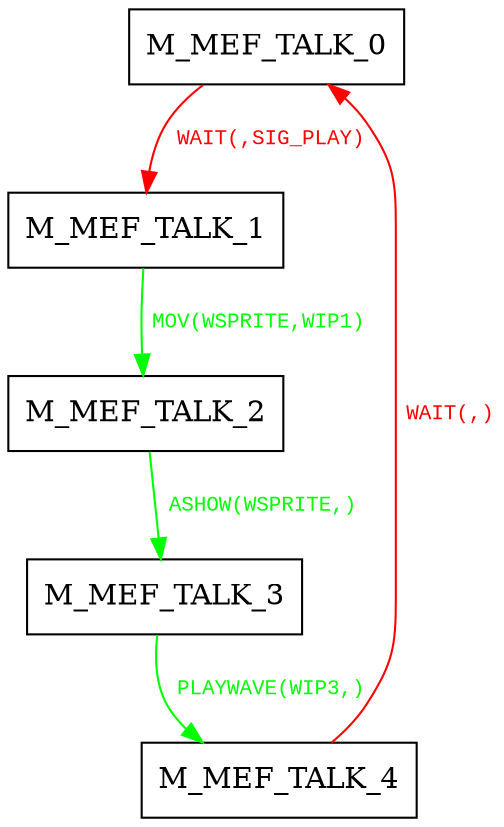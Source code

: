 digraph {
 node [shape=record];
"M_MEF_TALK_0" -> "M_MEF_TALK_1"[color=red, fontcolor=red, label=< <font face="Courier New" point-size="10">
WAIT(,SIG_PLAY)<br/>
</font>>];
"M_MEF_TALK_1" -> "M_MEF_TALK_2"[color=green, fontcolor=green, label=< <font face="Courier New" point-size="10">
MOV(WSPRITE,WIP1)<br/>
</font>>];
"M_MEF_TALK_2" -> "M_MEF_TALK_3"[color=green, fontcolor=green, label=< <font face="Courier New" point-size="10">
ASHOW(WSPRITE,)<br/>
</font>>];
"M_MEF_TALK_3" -> "M_MEF_TALK_4"[color=green, fontcolor=green, label=< <font face="Courier New" point-size="10">
PLAYWAVE(WIP3,)<br/>
</font>>];
"M_MEF_TALK_4" -> "M_MEF_TALK_0"[color=red, fontcolor=red, label=< <font face="Courier New" point-size="10">
WAIT(,)<br/>
</font>>];
}
